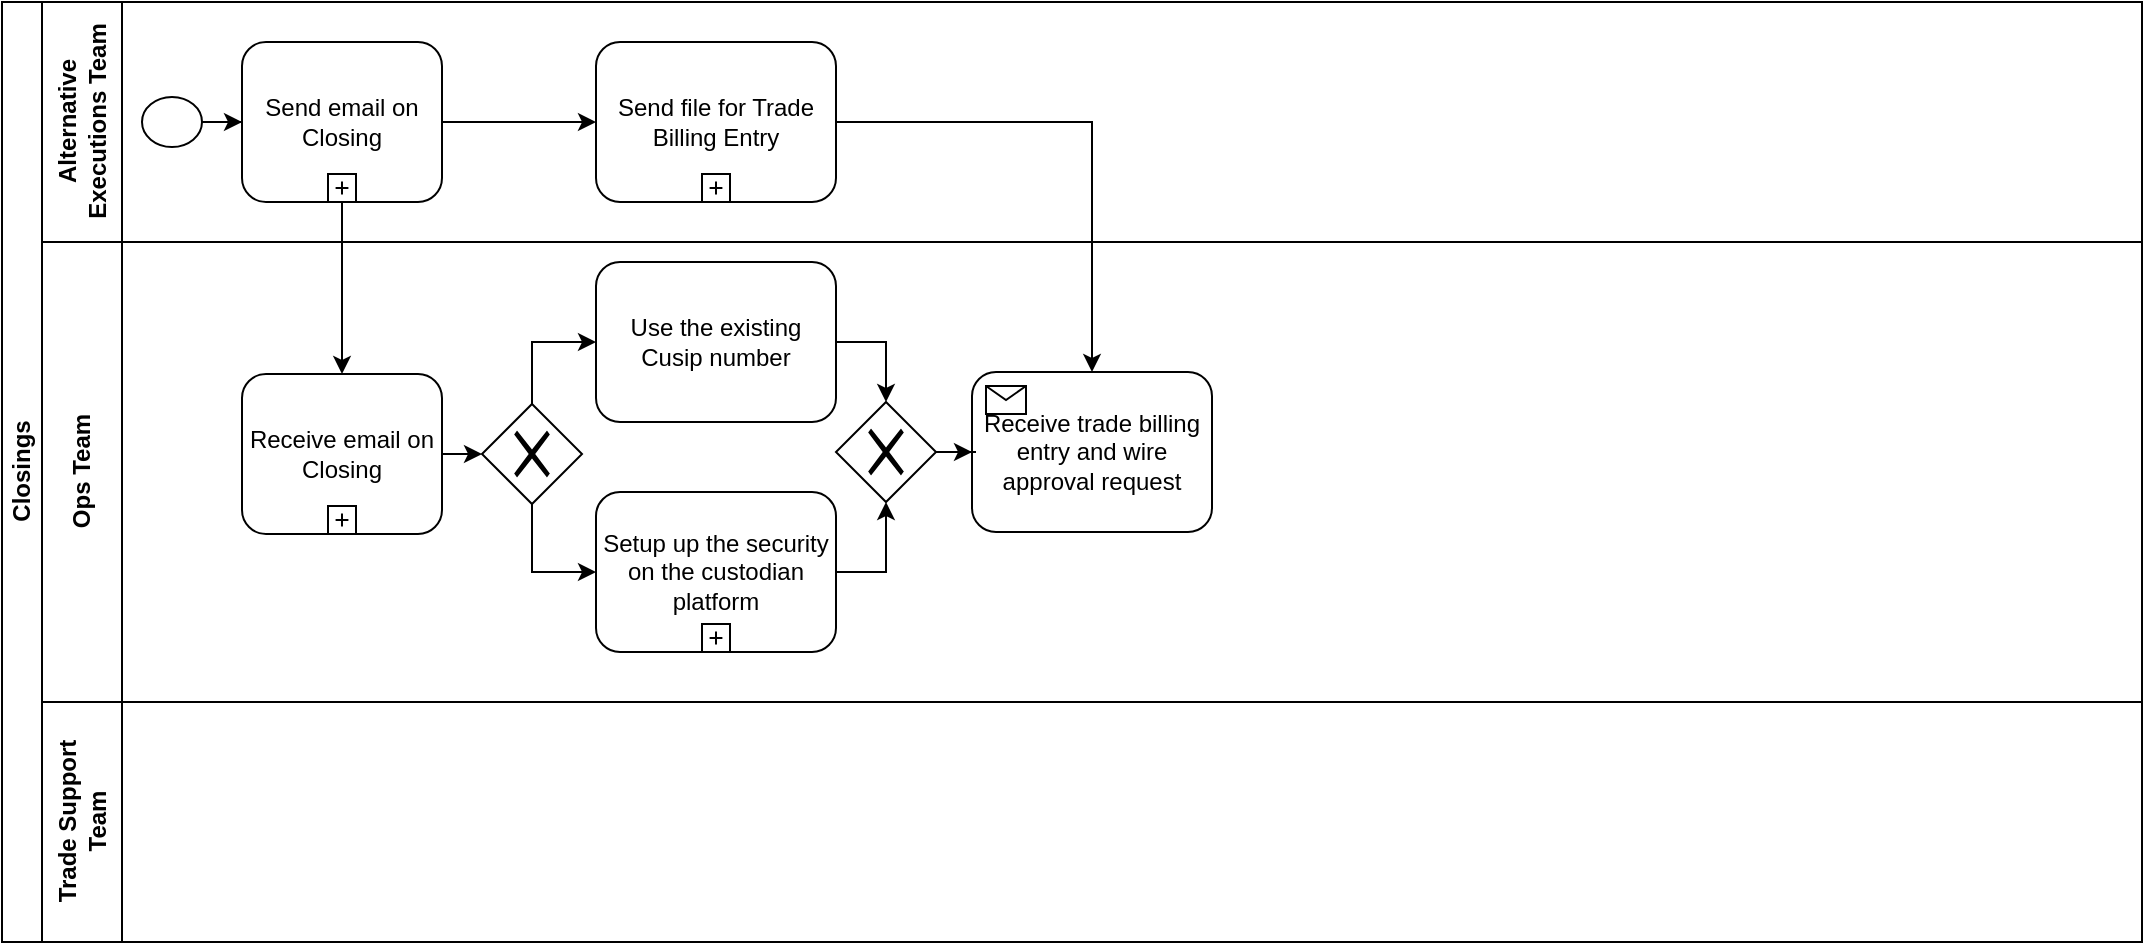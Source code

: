 <mxfile version="12.9.12" type="github">
  <diagram id="prtHgNgQTEPvFCAcTncT" name="Page-1">
    <mxGraphModel dx="1157" dy="577" grid="1" gridSize="10" guides="1" tooltips="1" connect="1" arrows="1" fold="1" page="1" pageScale="1" pageWidth="1100" pageHeight="850" math="0" shadow="0">
      <root>
        <mxCell id="0" />
        <mxCell id="1" parent="0" />
        <mxCell id="dNxyNK7c78bLwvsdeMH5-19" value="Closings" style="swimlane;html=1;childLayout=stackLayout;resizeParent=1;resizeParentMax=0;horizontal=0;startSize=20;horizontalStack=0;" parent="1" vertex="1">
          <mxGeometry x="10" y="10" width="1070" height="470" as="geometry" />
        </mxCell>
        <mxCell id="dNxyNK7c78bLwvsdeMH5-20" value="Alternative &lt;br&gt;Executions Team" style="swimlane;html=1;startSize=40;horizontal=0;" parent="dNxyNK7c78bLwvsdeMH5-19" vertex="1">
          <mxGeometry x="20" width="1050" height="120" as="geometry" />
        </mxCell>
        <mxCell id="T0zuKOazilKgFr9AIlXG-4" value="" style="edgeStyle=orthogonalEdgeStyle;rounded=0;orthogonalLoop=1;jettySize=auto;html=1;" edge="1" parent="dNxyNK7c78bLwvsdeMH5-20" source="T0zuKOazilKgFr9AIlXG-1" target="T0zuKOazilKgFr9AIlXG-2">
          <mxGeometry relative="1" as="geometry" />
        </mxCell>
        <mxCell id="T0zuKOazilKgFr9AIlXG-1" value="" style="shape=mxgraph.bpmn.shape;html=1;verticalLabelPosition=bottom;labelBackgroundColor=#ffffff;verticalAlign=top;align=center;perimeter=ellipsePerimeter;outlineConnect=0;outline=standard;symbol=general;" vertex="1" parent="dNxyNK7c78bLwvsdeMH5-20">
          <mxGeometry x="50" y="47.5" width="30" height="25" as="geometry" />
        </mxCell>
        <mxCell id="T0zuKOazilKgFr9AIlXG-17" value="" style="edgeStyle=orthogonalEdgeStyle;rounded=0;orthogonalLoop=1;jettySize=auto;html=1;" edge="1" parent="dNxyNK7c78bLwvsdeMH5-20" source="T0zuKOazilKgFr9AIlXG-2" target="T0zuKOazilKgFr9AIlXG-15">
          <mxGeometry relative="1" as="geometry" />
        </mxCell>
        <mxCell id="T0zuKOazilKgFr9AIlXG-2" value="Send email on Closing" style="html=1;whiteSpace=wrap;rounded=1;dropTarget=0;" vertex="1" parent="dNxyNK7c78bLwvsdeMH5-20">
          <mxGeometry x="100" y="20" width="100" height="80" as="geometry" />
        </mxCell>
        <mxCell id="T0zuKOazilKgFr9AIlXG-3" value="" style="html=1;shape=plus;outlineConnect=0;" vertex="1" parent="T0zuKOazilKgFr9AIlXG-2">
          <mxGeometry x="0.5" y="1" width="14" height="14" relative="1" as="geometry">
            <mxPoint x="-7" y="-14" as="offset" />
          </mxGeometry>
        </mxCell>
        <mxCell id="T0zuKOazilKgFr9AIlXG-15" value="Send file for Trade Billing Entry" style="html=1;whiteSpace=wrap;rounded=1;dropTarget=0;" vertex="1" parent="dNxyNK7c78bLwvsdeMH5-20">
          <mxGeometry x="277" y="20" width="120" height="80" as="geometry" />
        </mxCell>
        <mxCell id="T0zuKOazilKgFr9AIlXG-16" value="" style="html=1;shape=plus;outlineConnect=0;" vertex="1" parent="T0zuKOazilKgFr9AIlXG-15">
          <mxGeometry x="0.5" y="1" width="14" height="14" relative="1" as="geometry">
            <mxPoint x="-7" y="-14" as="offset" />
          </mxGeometry>
        </mxCell>
        <mxCell id="dNxyNK7c78bLwvsdeMH5-21" value="Ops Team" style="swimlane;html=1;startSize=40;horizontal=0;" parent="dNxyNK7c78bLwvsdeMH5-19" vertex="1">
          <mxGeometry x="20" y="120" width="1050" height="230" as="geometry" />
        </mxCell>
        <mxCell id="T0zuKOazilKgFr9AIlXG-9" style="edgeStyle=orthogonalEdgeStyle;rounded=0;orthogonalLoop=1;jettySize=auto;html=1;exitX=1;exitY=0.5;exitDx=0;exitDy=0;entryX=0;entryY=0.5;entryDx=0;entryDy=0;" edge="1" parent="dNxyNK7c78bLwvsdeMH5-21" source="T0zuKOazilKgFr9AIlXG-5" target="T0zuKOazilKgFr9AIlXG-8">
          <mxGeometry relative="1" as="geometry" />
        </mxCell>
        <mxCell id="T0zuKOazilKgFr9AIlXG-19" style="edgeStyle=orthogonalEdgeStyle;rounded=0;orthogonalLoop=1;jettySize=auto;html=1;exitX=1;exitY=0.5;exitDx=0;exitDy=0;entryX=0.5;entryY=0;entryDx=0;entryDy=0;" edge="1" parent="dNxyNK7c78bLwvsdeMH5-21" source="T0zuKOazilKgFr9AIlXG-12" target="T0zuKOazilKgFr9AIlXG-18">
          <mxGeometry relative="1" as="geometry" />
        </mxCell>
        <mxCell id="T0zuKOazilKgFr9AIlXG-12" value="Use the existing Cusip number" style="shape=ext;rounded=1;html=1;whiteSpace=wrap;" vertex="1" parent="dNxyNK7c78bLwvsdeMH5-21">
          <mxGeometry x="277" y="10" width="120" height="80" as="geometry" />
        </mxCell>
        <mxCell id="T0zuKOazilKgFr9AIlXG-5" value="Receive email on Closing" style="html=1;whiteSpace=wrap;rounded=1;dropTarget=0;" vertex="1" parent="dNxyNK7c78bLwvsdeMH5-21">
          <mxGeometry x="100" y="66" width="100" height="80" as="geometry" />
        </mxCell>
        <mxCell id="T0zuKOazilKgFr9AIlXG-6" value="" style="html=1;shape=plus;outlineConnect=0;" vertex="1" parent="T0zuKOazilKgFr9AIlXG-5">
          <mxGeometry x="0.5" y="1" width="14" height="14" relative="1" as="geometry">
            <mxPoint x="-7" y="-14" as="offset" />
          </mxGeometry>
        </mxCell>
        <mxCell id="T0zuKOazilKgFr9AIlXG-13" style="edgeStyle=orthogonalEdgeStyle;rounded=0;orthogonalLoop=1;jettySize=auto;html=1;exitX=0.5;exitY=0;exitDx=0;exitDy=0;entryX=0;entryY=0.5;entryDx=0;entryDy=0;" edge="1" parent="dNxyNK7c78bLwvsdeMH5-21" source="T0zuKOazilKgFr9AIlXG-8" target="T0zuKOazilKgFr9AIlXG-12">
          <mxGeometry relative="1" as="geometry">
            <Array as="points">
              <mxPoint x="245" y="50" />
            </Array>
          </mxGeometry>
        </mxCell>
        <mxCell id="T0zuKOazilKgFr9AIlXG-14" style="edgeStyle=orthogonalEdgeStyle;rounded=0;orthogonalLoop=1;jettySize=auto;html=1;exitX=0.5;exitY=1;exitDx=0;exitDy=0;entryX=0;entryY=0.5;entryDx=0;entryDy=0;" edge="1" parent="dNxyNK7c78bLwvsdeMH5-21" source="T0zuKOazilKgFr9AIlXG-8" target="T0zuKOazilKgFr9AIlXG-10">
          <mxGeometry relative="1" as="geometry" />
        </mxCell>
        <mxCell id="T0zuKOazilKgFr9AIlXG-8" value="" style="shape=mxgraph.bpmn.shape;html=1;verticalLabelPosition=bottom;labelBackgroundColor=#ffffff;verticalAlign=top;align=center;perimeter=rhombusPerimeter;background=gateway;outlineConnect=0;outline=none;symbol=exclusiveGw;" vertex="1" parent="dNxyNK7c78bLwvsdeMH5-21">
          <mxGeometry x="220" y="81" width="50" height="50" as="geometry" />
        </mxCell>
        <mxCell id="T0zuKOazilKgFr9AIlXG-20" style="edgeStyle=orthogonalEdgeStyle;rounded=0;orthogonalLoop=1;jettySize=auto;html=1;exitX=1;exitY=0.5;exitDx=0;exitDy=0;entryX=0.5;entryY=1;entryDx=0;entryDy=0;" edge="1" parent="dNxyNK7c78bLwvsdeMH5-21" source="T0zuKOazilKgFr9AIlXG-10" target="T0zuKOazilKgFr9AIlXG-18">
          <mxGeometry relative="1" as="geometry" />
        </mxCell>
        <mxCell id="T0zuKOazilKgFr9AIlXG-21" value="Receive trade billing entry and wire approval request" style="html=1;whiteSpace=wrap;rounded=1;dropTarget=0;" vertex="1" parent="dNxyNK7c78bLwvsdeMH5-21">
          <mxGeometry x="465" y="65" width="120" height="80" as="geometry" />
        </mxCell>
        <mxCell id="T0zuKOazilKgFr9AIlXG-22" value="" style="html=1;shape=message;outlineConnect=0;" vertex="1" parent="T0zuKOazilKgFr9AIlXG-21">
          <mxGeometry width="20" height="14" relative="1" as="geometry">
            <mxPoint x="7" y="7" as="offset" />
          </mxGeometry>
        </mxCell>
        <mxCell id="T0zuKOazilKgFr9AIlXG-10" value="Setup up the security on the custodian platform" style="html=1;whiteSpace=wrap;rounded=1;dropTarget=0;" vertex="1" parent="dNxyNK7c78bLwvsdeMH5-21">
          <mxGeometry x="277" y="125" width="120" height="80" as="geometry" />
        </mxCell>
        <mxCell id="T0zuKOazilKgFr9AIlXG-11" value="" style="html=1;shape=plus;outlineConnect=0;" vertex="1" parent="T0zuKOazilKgFr9AIlXG-10">
          <mxGeometry x="0.5" y="1" width="14" height="14" relative="1" as="geometry">
            <mxPoint x="-7" y="-14" as="offset" />
          </mxGeometry>
        </mxCell>
        <mxCell id="T0zuKOazilKgFr9AIlXG-28" style="edgeStyle=orthogonalEdgeStyle;rounded=0;orthogonalLoop=1;jettySize=auto;html=1;exitX=1;exitY=0.5;exitDx=0;exitDy=0;" edge="1" parent="dNxyNK7c78bLwvsdeMH5-21" source="T0zuKOazilKgFr9AIlXG-18" target="T0zuKOazilKgFr9AIlXG-21">
          <mxGeometry relative="1" as="geometry">
            <mxPoint x="516" y="105" as="targetPoint" />
          </mxGeometry>
        </mxCell>
        <mxCell id="T0zuKOazilKgFr9AIlXG-18" value="" style="shape=mxgraph.bpmn.shape;html=1;verticalLabelPosition=bottom;labelBackgroundColor=#ffffff;verticalAlign=top;align=center;perimeter=rhombusPerimeter;background=gateway;outlineConnect=0;outline=none;symbol=exclusiveGw;" vertex="1" parent="dNxyNK7c78bLwvsdeMH5-21">
          <mxGeometry x="397" y="80" width="50" height="50" as="geometry" />
        </mxCell>
        <mxCell id="dNxyNK7c78bLwvsdeMH5-22" value="Trade Support&lt;br&gt;Team" style="swimlane;html=1;startSize=40;horizontal=0;" parent="dNxyNK7c78bLwvsdeMH5-19" vertex="1">
          <mxGeometry x="20" y="350" width="1050" height="120" as="geometry" />
        </mxCell>
        <mxCell id="T0zuKOazilKgFr9AIlXG-7" value="" style="edgeStyle=orthogonalEdgeStyle;rounded=0;orthogonalLoop=1;jettySize=auto;html=1;" edge="1" parent="dNxyNK7c78bLwvsdeMH5-19" source="T0zuKOazilKgFr9AIlXG-2" target="T0zuKOazilKgFr9AIlXG-5">
          <mxGeometry relative="1" as="geometry" />
        </mxCell>
        <mxCell id="T0zuKOazilKgFr9AIlXG-26" style="edgeStyle=orthogonalEdgeStyle;rounded=0;orthogonalLoop=1;jettySize=auto;html=1;exitX=1;exitY=0.5;exitDx=0;exitDy=0;entryX=0.5;entryY=0;entryDx=0;entryDy=0;" edge="1" parent="dNxyNK7c78bLwvsdeMH5-19" source="T0zuKOazilKgFr9AIlXG-15" target="T0zuKOazilKgFr9AIlXG-21">
          <mxGeometry relative="1" as="geometry" />
        </mxCell>
      </root>
    </mxGraphModel>
  </diagram>
</mxfile>
